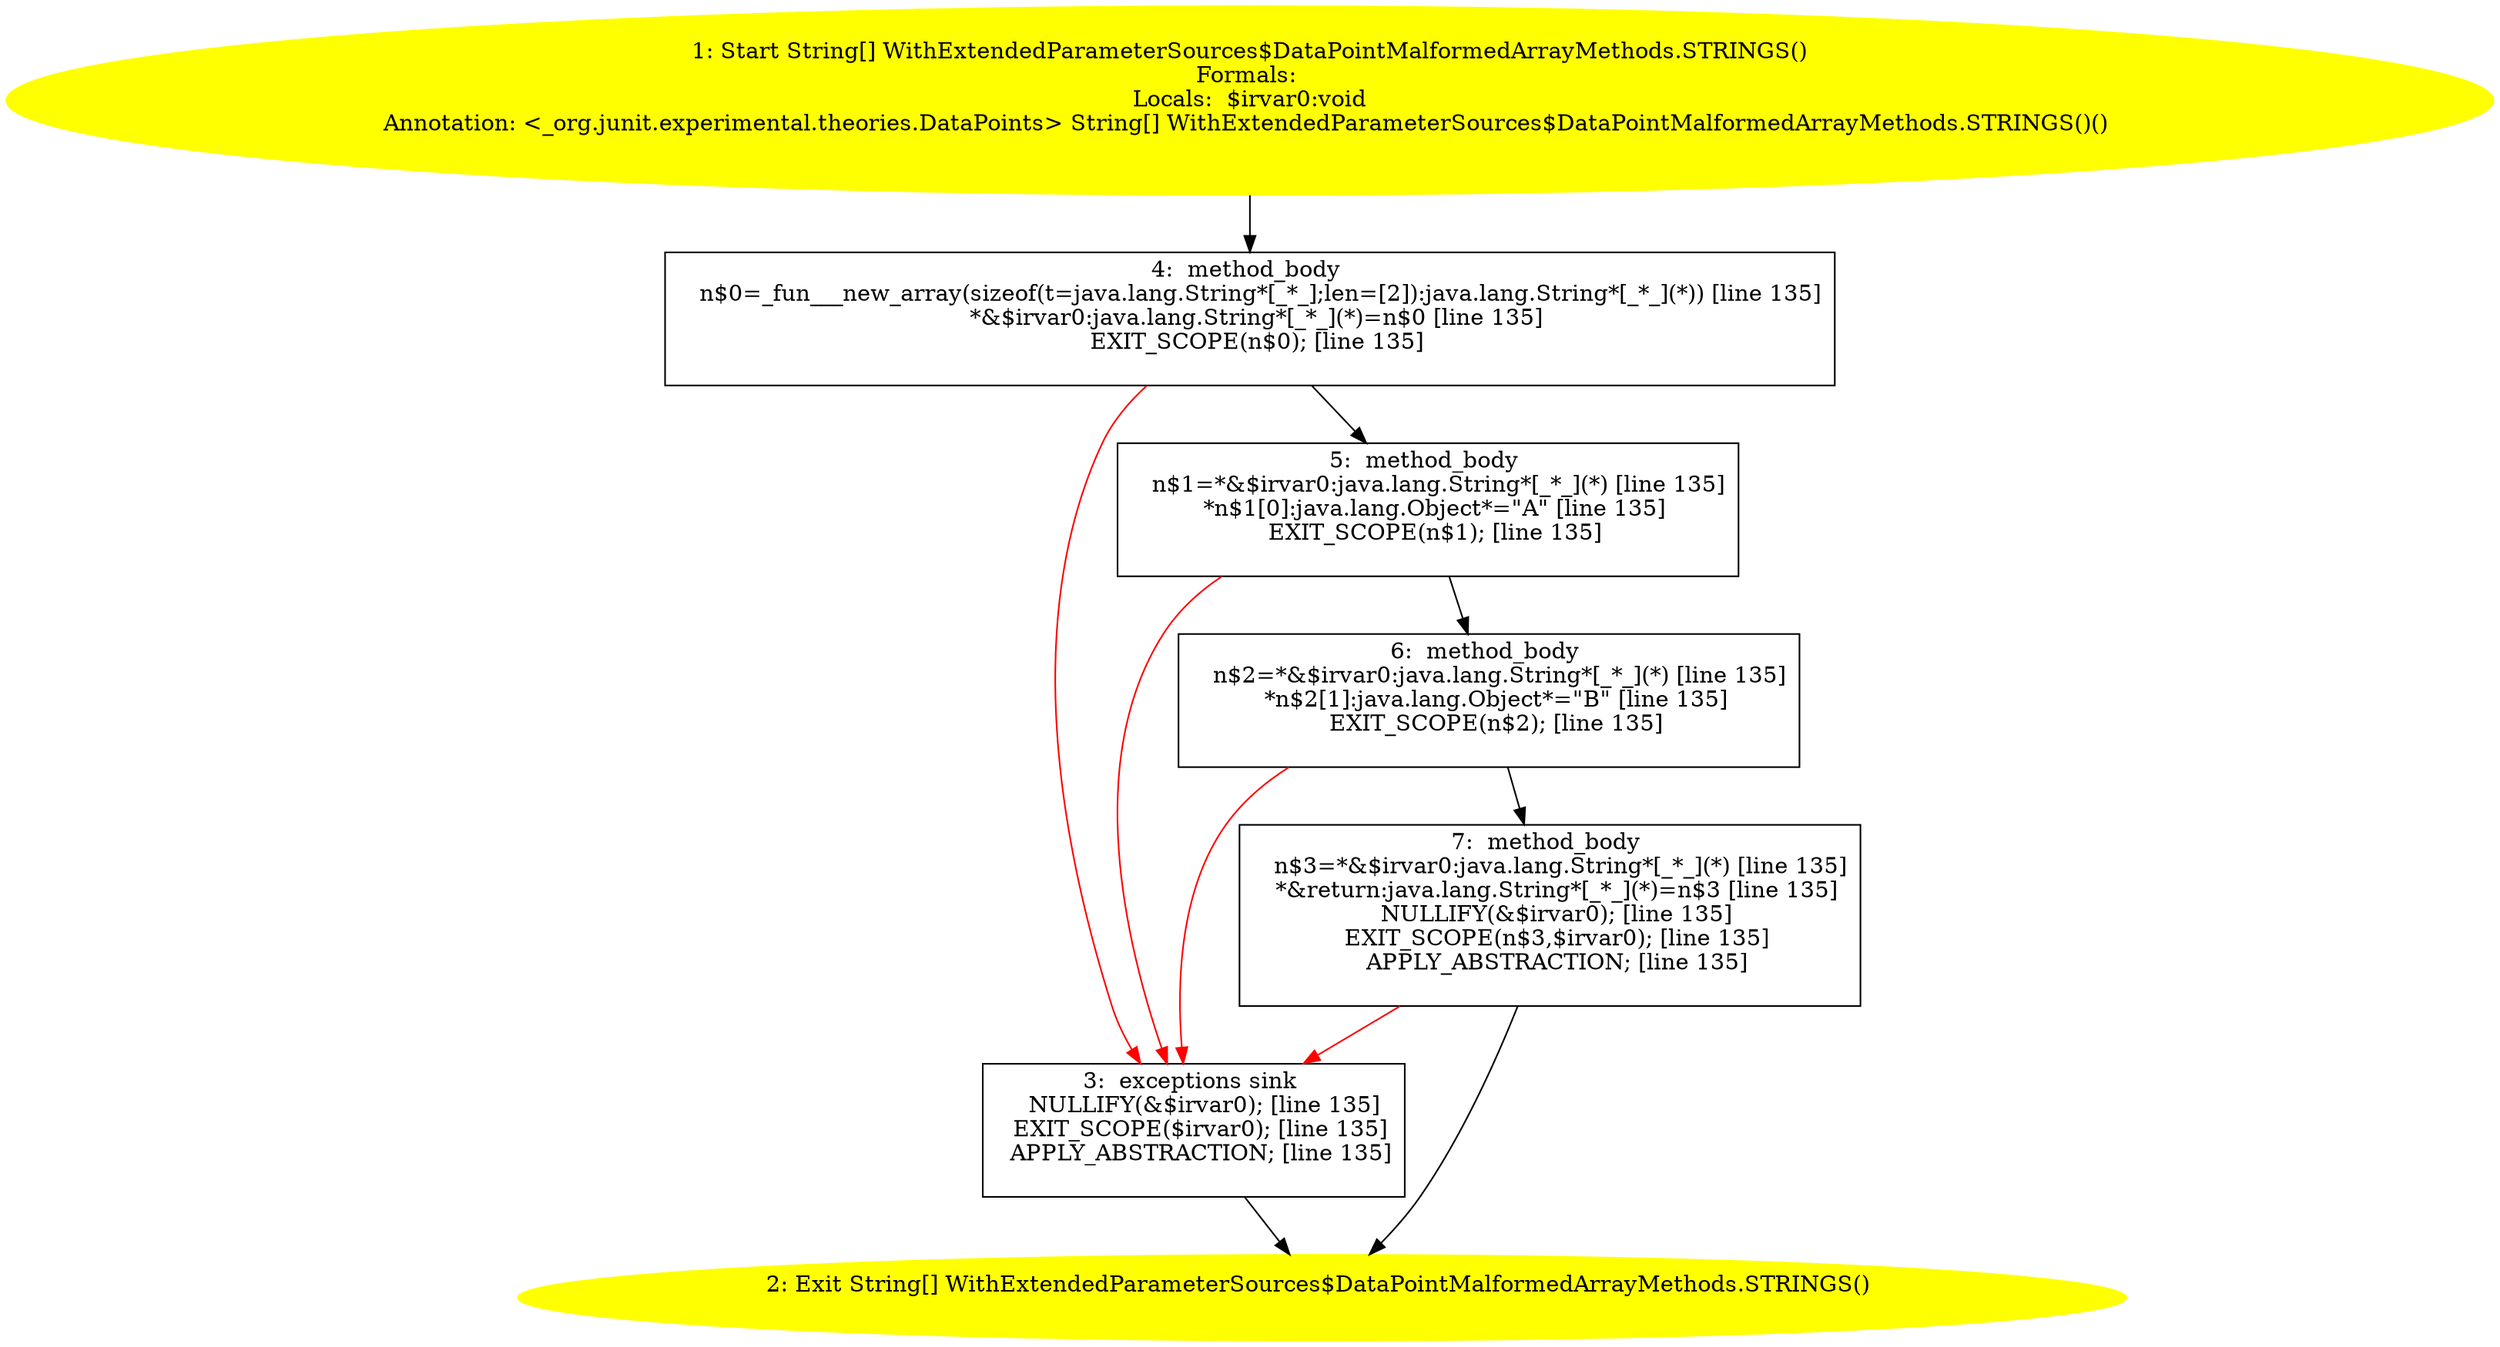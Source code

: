 /* @generated */
digraph cfg {
"org.junit.tests.experimental.theories.runner.WithExtendedParameterSources$DataPointMalformedArrayMet.92dded998b807bb5e26d115ab253218d_1" [label="1: Start String[] WithExtendedParameterSources$DataPointMalformedArrayMethods.STRINGS()\nFormals: \nLocals:  $irvar0:void\nAnnotation: <_org.junit.experimental.theories.DataPoints> String[] WithExtendedParameterSources$DataPointMalformedArrayMethods.STRINGS()() \n  " color=yellow style=filled]
	

	 "org.junit.tests.experimental.theories.runner.WithExtendedParameterSources$DataPointMalformedArrayMet.92dded998b807bb5e26d115ab253218d_1" -> "org.junit.tests.experimental.theories.runner.WithExtendedParameterSources$DataPointMalformedArrayMet.92dded998b807bb5e26d115ab253218d_4" ;
"org.junit.tests.experimental.theories.runner.WithExtendedParameterSources$DataPointMalformedArrayMet.92dded998b807bb5e26d115ab253218d_2" [label="2: Exit String[] WithExtendedParameterSources$DataPointMalformedArrayMethods.STRINGS() \n  " color=yellow style=filled]
	

"org.junit.tests.experimental.theories.runner.WithExtendedParameterSources$DataPointMalformedArrayMet.92dded998b807bb5e26d115ab253218d_3" [label="3:  exceptions sink \n   NULLIFY(&$irvar0); [line 135]\n  EXIT_SCOPE($irvar0); [line 135]\n  APPLY_ABSTRACTION; [line 135]\n " shape="box"]
	

	 "org.junit.tests.experimental.theories.runner.WithExtendedParameterSources$DataPointMalformedArrayMet.92dded998b807bb5e26d115ab253218d_3" -> "org.junit.tests.experimental.theories.runner.WithExtendedParameterSources$DataPointMalformedArrayMet.92dded998b807bb5e26d115ab253218d_2" ;
"org.junit.tests.experimental.theories.runner.WithExtendedParameterSources$DataPointMalformedArrayMet.92dded998b807bb5e26d115ab253218d_4" [label="4:  method_body \n   n$0=_fun___new_array(sizeof(t=java.lang.String*[_*_];len=[2]):java.lang.String*[_*_](*)) [line 135]\n  *&$irvar0:java.lang.String*[_*_](*)=n$0 [line 135]\n  EXIT_SCOPE(n$0); [line 135]\n " shape="box"]
	

	 "org.junit.tests.experimental.theories.runner.WithExtendedParameterSources$DataPointMalformedArrayMet.92dded998b807bb5e26d115ab253218d_4" -> "org.junit.tests.experimental.theories.runner.WithExtendedParameterSources$DataPointMalformedArrayMet.92dded998b807bb5e26d115ab253218d_5" ;
	 "org.junit.tests.experimental.theories.runner.WithExtendedParameterSources$DataPointMalformedArrayMet.92dded998b807bb5e26d115ab253218d_4" -> "org.junit.tests.experimental.theories.runner.WithExtendedParameterSources$DataPointMalformedArrayMet.92dded998b807bb5e26d115ab253218d_3" [color="red" ];
"org.junit.tests.experimental.theories.runner.WithExtendedParameterSources$DataPointMalformedArrayMet.92dded998b807bb5e26d115ab253218d_5" [label="5:  method_body \n   n$1=*&$irvar0:java.lang.String*[_*_](*) [line 135]\n  *n$1[0]:java.lang.Object*=\"A\" [line 135]\n  EXIT_SCOPE(n$1); [line 135]\n " shape="box"]
	

	 "org.junit.tests.experimental.theories.runner.WithExtendedParameterSources$DataPointMalformedArrayMet.92dded998b807bb5e26d115ab253218d_5" -> "org.junit.tests.experimental.theories.runner.WithExtendedParameterSources$DataPointMalformedArrayMet.92dded998b807bb5e26d115ab253218d_6" ;
	 "org.junit.tests.experimental.theories.runner.WithExtendedParameterSources$DataPointMalformedArrayMet.92dded998b807bb5e26d115ab253218d_5" -> "org.junit.tests.experimental.theories.runner.WithExtendedParameterSources$DataPointMalformedArrayMet.92dded998b807bb5e26d115ab253218d_3" [color="red" ];
"org.junit.tests.experimental.theories.runner.WithExtendedParameterSources$DataPointMalformedArrayMet.92dded998b807bb5e26d115ab253218d_6" [label="6:  method_body \n   n$2=*&$irvar0:java.lang.String*[_*_](*) [line 135]\n  *n$2[1]:java.lang.Object*=\"B\" [line 135]\n  EXIT_SCOPE(n$2); [line 135]\n " shape="box"]
	

	 "org.junit.tests.experimental.theories.runner.WithExtendedParameterSources$DataPointMalformedArrayMet.92dded998b807bb5e26d115ab253218d_6" -> "org.junit.tests.experimental.theories.runner.WithExtendedParameterSources$DataPointMalformedArrayMet.92dded998b807bb5e26d115ab253218d_7" ;
	 "org.junit.tests.experimental.theories.runner.WithExtendedParameterSources$DataPointMalformedArrayMet.92dded998b807bb5e26d115ab253218d_6" -> "org.junit.tests.experimental.theories.runner.WithExtendedParameterSources$DataPointMalformedArrayMet.92dded998b807bb5e26d115ab253218d_3" [color="red" ];
"org.junit.tests.experimental.theories.runner.WithExtendedParameterSources$DataPointMalformedArrayMet.92dded998b807bb5e26d115ab253218d_7" [label="7:  method_body \n   n$3=*&$irvar0:java.lang.String*[_*_](*) [line 135]\n  *&return:java.lang.String*[_*_](*)=n$3 [line 135]\n  NULLIFY(&$irvar0); [line 135]\n  EXIT_SCOPE(n$3,$irvar0); [line 135]\n  APPLY_ABSTRACTION; [line 135]\n " shape="box"]
	

	 "org.junit.tests.experimental.theories.runner.WithExtendedParameterSources$DataPointMalformedArrayMet.92dded998b807bb5e26d115ab253218d_7" -> "org.junit.tests.experimental.theories.runner.WithExtendedParameterSources$DataPointMalformedArrayMet.92dded998b807bb5e26d115ab253218d_2" ;
	 "org.junit.tests.experimental.theories.runner.WithExtendedParameterSources$DataPointMalformedArrayMet.92dded998b807bb5e26d115ab253218d_7" -> "org.junit.tests.experimental.theories.runner.WithExtendedParameterSources$DataPointMalformedArrayMet.92dded998b807bb5e26d115ab253218d_3" [color="red" ];
}
